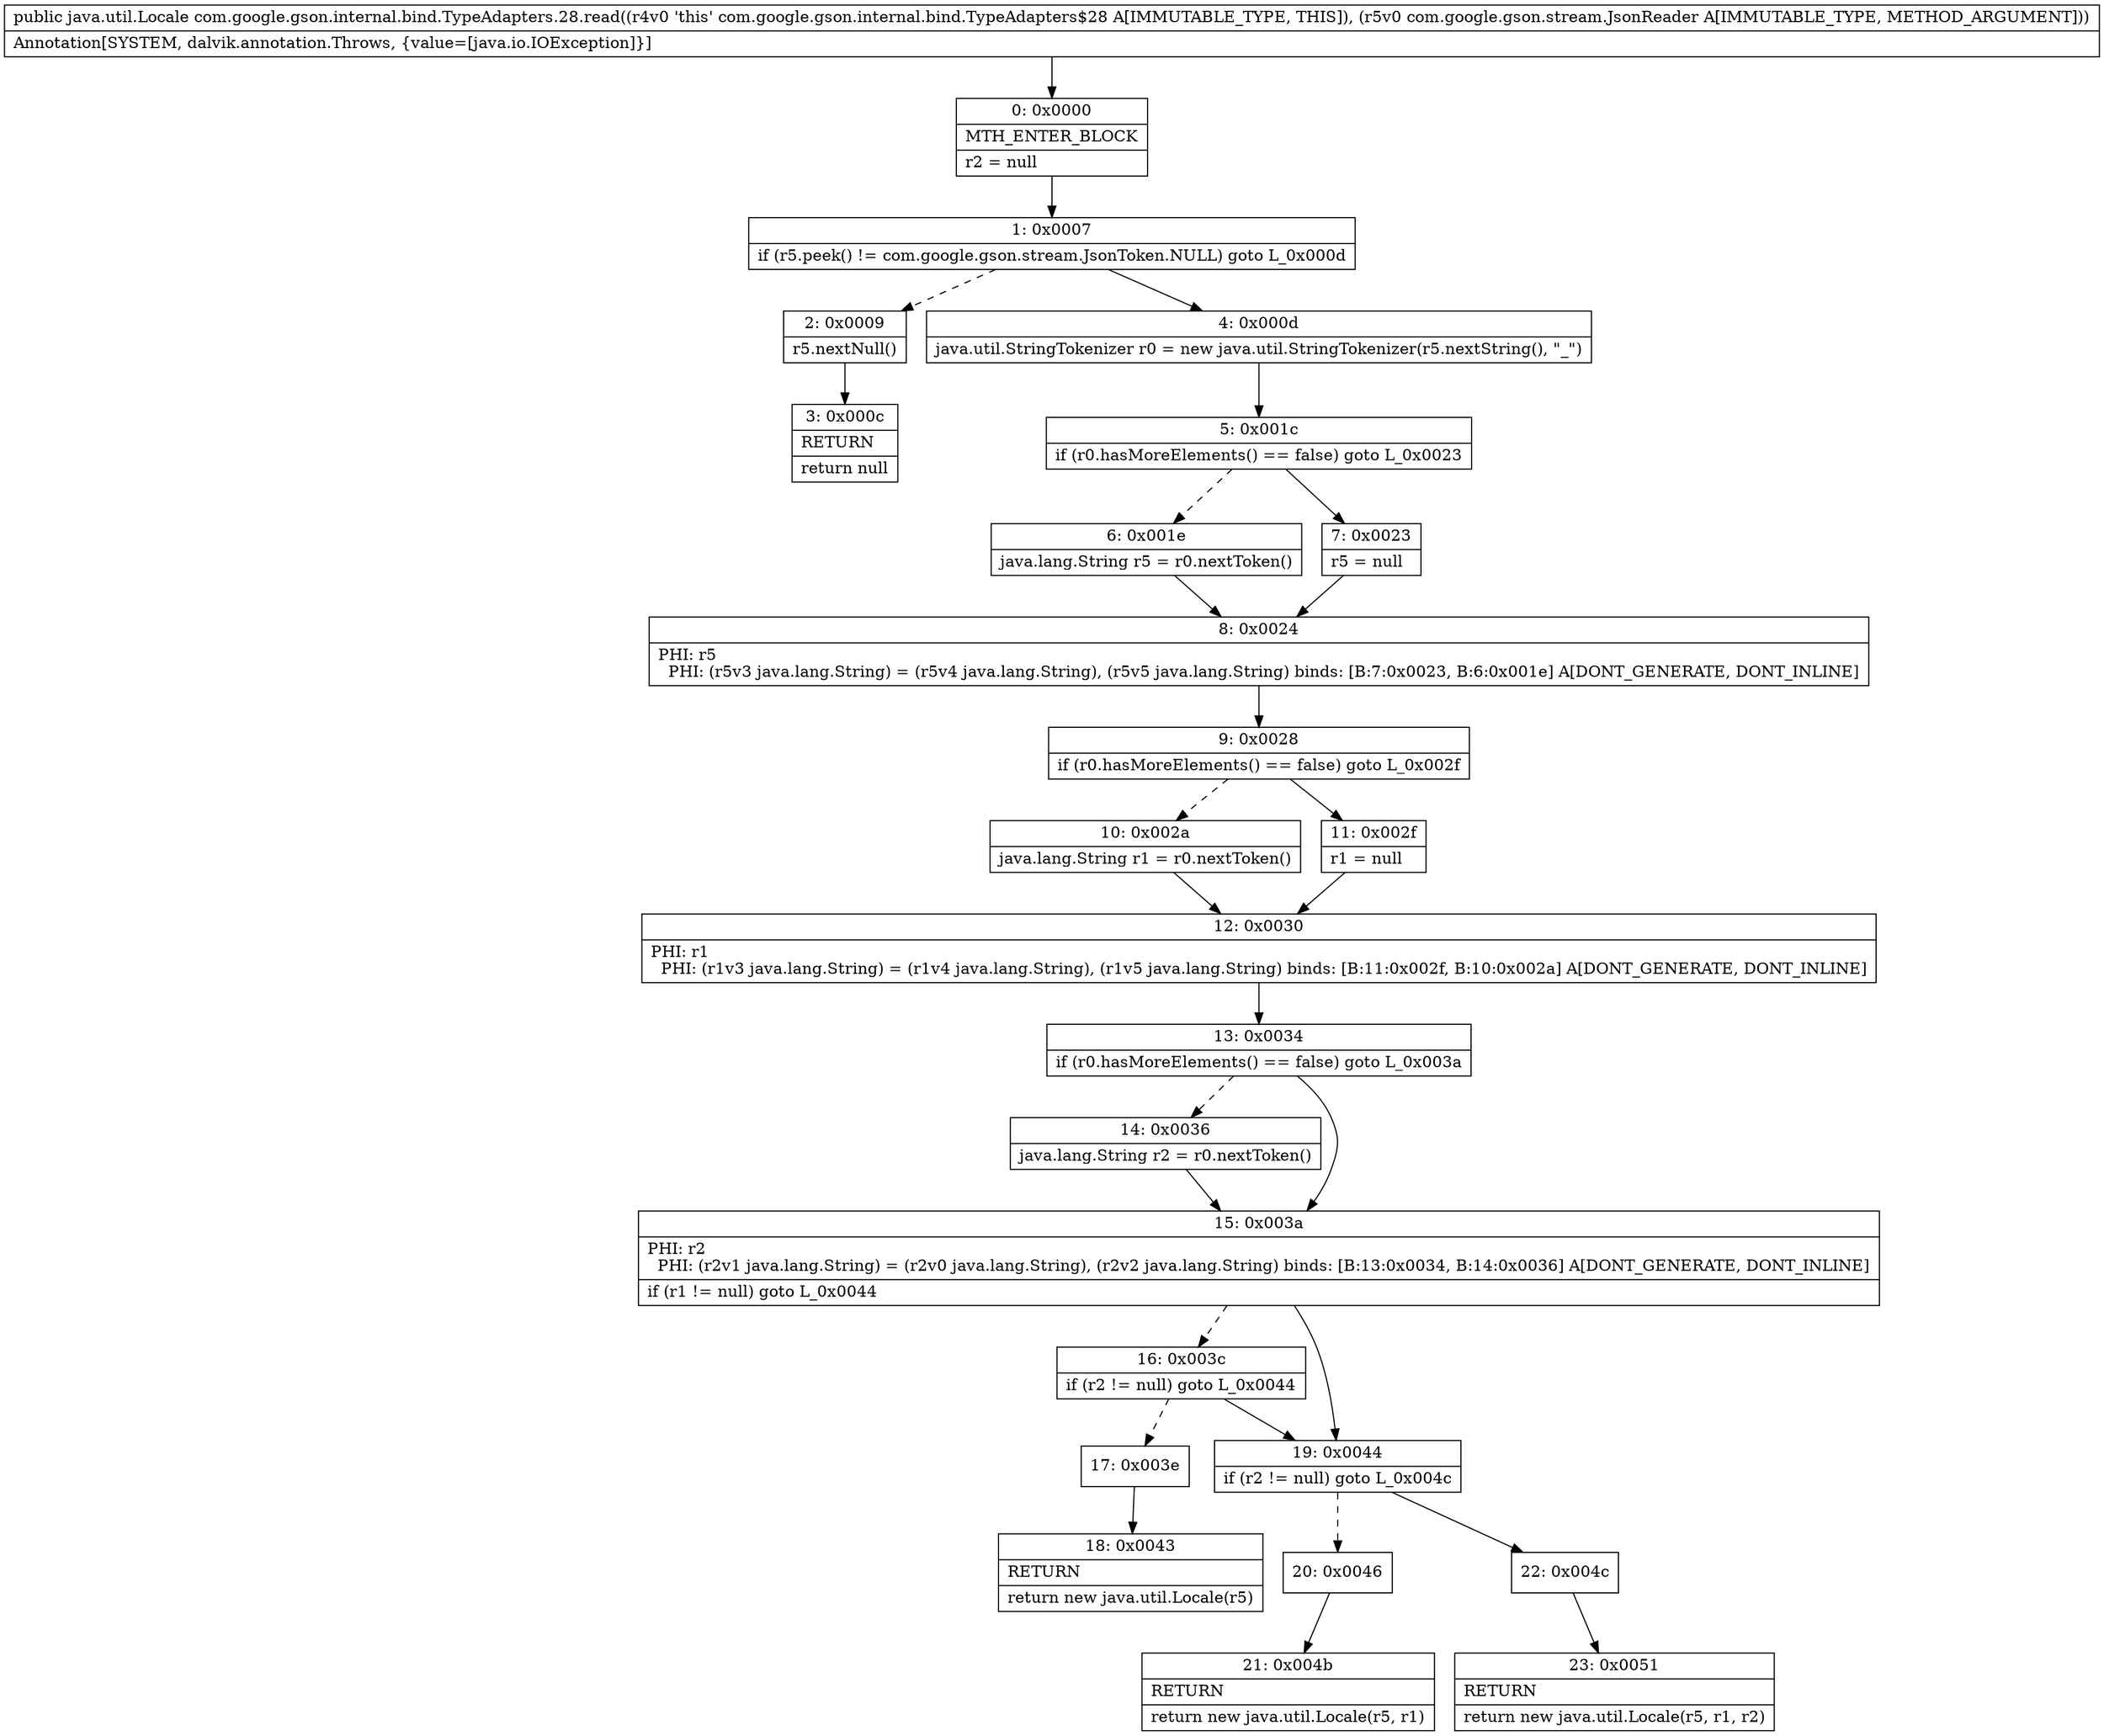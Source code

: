 digraph "CFG forcom.google.gson.internal.bind.TypeAdapters.28.read(Lcom\/google\/gson\/stream\/JsonReader;)Ljava\/util\/Locale;" {
Node_0 [shape=record,label="{0\:\ 0x0000|MTH_ENTER_BLOCK\l|r2 = null\l}"];
Node_1 [shape=record,label="{1\:\ 0x0007|if (r5.peek() != com.google.gson.stream.JsonToken.NULL) goto L_0x000d\l}"];
Node_2 [shape=record,label="{2\:\ 0x0009|r5.nextNull()\l}"];
Node_3 [shape=record,label="{3\:\ 0x000c|RETURN\l|return null\l}"];
Node_4 [shape=record,label="{4\:\ 0x000d|java.util.StringTokenizer r0 = new java.util.StringTokenizer(r5.nextString(), \"_\")\l}"];
Node_5 [shape=record,label="{5\:\ 0x001c|if (r0.hasMoreElements() == false) goto L_0x0023\l}"];
Node_6 [shape=record,label="{6\:\ 0x001e|java.lang.String r5 = r0.nextToken()\l}"];
Node_7 [shape=record,label="{7\:\ 0x0023|r5 = null\l}"];
Node_8 [shape=record,label="{8\:\ 0x0024|PHI: r5 \l  PHI: (r5v3 java.lang.String) = (r5v4 java.lang.String), (r5v5 java.lang.String) binds: [B:7:0x0023, B:6:0x001e] A[DONT_GENERATE, DONT_INLINE]\l}"];
Node_9 [shape=record,label="{9\:\ 0x0028|if (r0.hasMoreElements() == false) goto L_0x002f\l}"];
Node_10 [shape=record,label="{10\:\ 0x002a|java.lang.String r1 = r0.nextToken()\l}"];
Node_11 [shape=record,label="{11\:\ 0x002f|r1 = null\l}"];
Node_12 [shape=record,label="{12\:\ 0x0030|PHI: r1 \l  PHI: (r1v3 java.lang.String) = (r1v4 java.lang.String), (r1v5 java.lang.String) binds: [B:11:0x002f, B:10:0x002a] A[DONT_GENERATE, DONT_INLINE]\l}"];
Node_13 [shape=record,label="{13\:\ 0x0034|if (r0.hasMoreElements() == false) goto L_0x003a\l}"];
Node_14 [shape=record,label="{14\:\ 0x0036|java.lang.String r2 = r0.nextToken()\l}"];
Node_15 [shape=record,label="{15\:\ 0x003a|PHI: r2 \l  PHI: (r2v1 java.lang.String) = (r2v0 java.lang.String), (r2v2 java.lang.String) binds: [B:13:0x0034, B:14:0x0036] A[DONT_GENERATE, DONT_INLINE]\l|if (r1 != null) goto L_0x0044\l}"];
Node_16 [shape=record,label="{16\:\ 0x003c|if (r2 != null) goto L_0x0044\l}"];
Node_17 [shape=record,label="{17\:\ 0x003e}"];
Node_18 [shape=record,label="{18\:\ 0x0043|RETURN\l|return new java.util.Locale(r5)\l}"];
Node_19 [shape=record,label="{19\:\ 0x0044|if (r2 != null) goto L_0x004c\l}"];
Node_20 [shape=record,label="{20\:\ 0x0046}"];
Node_21 [shape=record,label="{21\:\ 0x004b|RETURN\l|return new java.util.Locale(r5, r1)\l}"];
Node_22 [shape=record,label="{22\:\ 0x004c}"];
Node_23 [shape=record,label="{23\:\ 0x0051|RETURN\l|return new java.util.Locale(r5, r1, r2)\l}"];
MethodNode[shape=record,label="{public java.util.Locale com.google.gson.internal.bind.TypeAdapters.28.read((r4v0 'this' com.google.gson.internal.bind.TypeAdapters$28 A[IMMUTABLE_TYPE, THIS]), (r5v0 com.google.gson.stream.JsonReader A[IMMUTABLE_TYPE, METHOD_ARGUMENT]))  | Annotation[SYSTEM, dalvik.annotation.Throws, \{value=[java.io.IOException]\}]\l}"];
MethodNode -> Node_0;
Node_0 -> Node_1;
Node_1 -> Node_2[style=dashed];
Node_1 -> Node_4;
Node_2 -> Node_3;
Node_4 -> Node_5;
Node_5 -> Node_6[style=dashed];
Node_5 -> Node_7;
Node_6 -> Node_8;
Node_7 -> Node_8;
Node_8 -> Node_9;
Node_9 -> Node_10[style=dashed];
Node_9 -> Node_11;
Node_10 -> Node_12;
Node_11 -> Node_12;
Node_12 -> Node_13;
Node_13 -> Node_14[style=dashed];
Node_13 -> Node_15;
Node_14 -> Node_15;
Node_15 -> Node_16[style=dashed];
Node_15 -> Node_19;
Node_16 -> Node_17[style=dashed];
Node_16 -> Node_19;
Node_17 -> Node_18;
Node_19 -> Node_20[style=dashed];
Node_19 -> Node_22;
Node_20 -> Node_21;
Node_22 -> Node_23;
}

